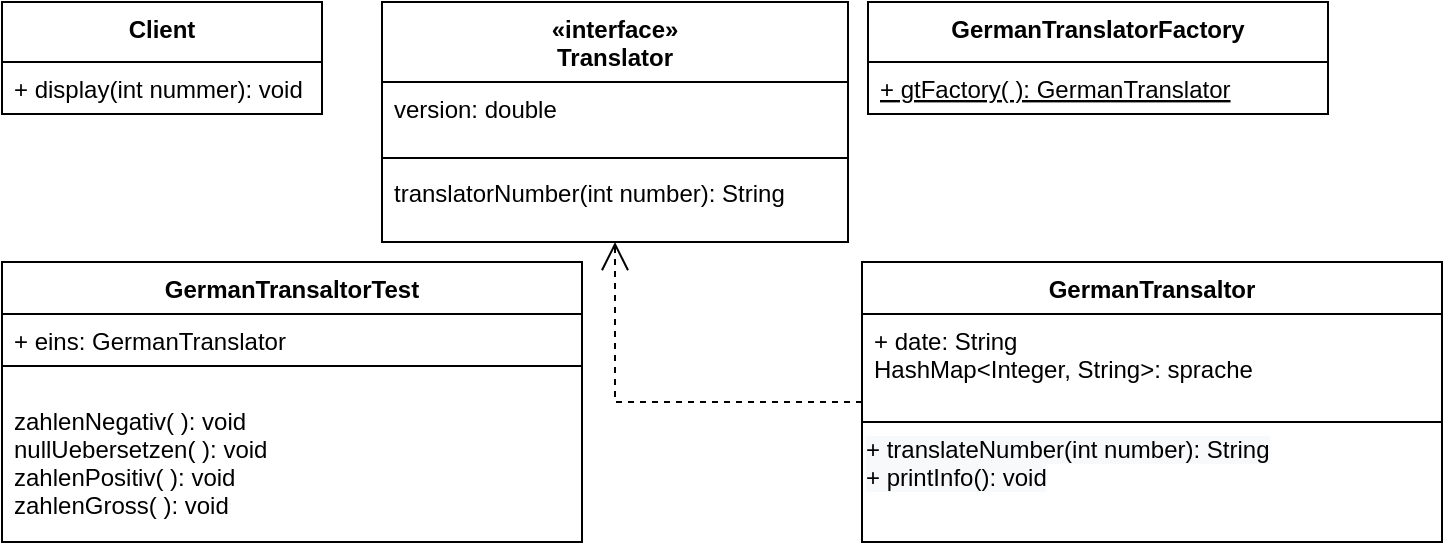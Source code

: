 <mxfile version="15.4.0" type="device"><diagram id="C5RBs43oDa-KdzZeNtuy" name="Page-1"><mxGraphModel dx="900" dy="672" grid="1" gridSize="10" guides="1" tooltips="1" connect="1" arrows="1" fold="1" page="1" pageScale="1" pageWidth="827" pageHeight="1169" math="0" shadow="0"><root><mxCell id="WIyWlLk6GJQsqaUBKTNV-0"/><mxCell id="WIyWlLk6GJQsqaUBKTNV-1" parent="WIyWlLk6GJQsqaUBKTNV-0"/><mxCell id="oO9jyGa-mvsG9WFdVKnU-0" value="Client" style="swimlane;fontStyle=1;align=center;verticalAlign=top;childLayout=stackLayout;horizontal=1;startSize=30;horizontalStack=0;resizeParent=1;resizeParentMax=0;resizeLast=0;collapsible=1;marginBottom=0;" parent="WIyWlLk6GJQsqaUBKTNV-1" vertex="1"><mxGeometry x="10" y="40" width="160" height="56" as="geometry"/></mxCell><mxCell id="oO9jyGa-mvsG9WFdVKnU-3" value="+ display(int nummer): void" style="text;strokeColor=none;fillColor=none;align=left;verticalAlign=top;spacingLeft=4;spacingRight=4;overflow=hidden;rotatable=0;points=[[0,0.5],[1,0.5]];portConstraint=eastwest;" parent="oO9jyGa-mvsG9WFdVKnU-0" vertex="1"><mxGeometry y="30" width="160" height="26" as="geometry"/></mxCell><mxCell id="oO9jyGa-mvsG9WFdVKnU-4" value="GermanTransaltor" style="swimlane;fontStyle=1;align=center;verticalAlign=top;childLayout=stackLayout;horizontal=1;startSize=26;horizontalStack=0;resizeParent=1;resizeParentMax=0;resizeLast=0;collapsible=1;marginBottom=0;" parent="WIyWlLk6GJQsqaUBKTNV-1" vertex="1"><mxGeometry x="440" y="170" width="290" height="140" as="geometry"><mxRectangle x="430" y="310" width="140" height="26" as="alternateBounds"/></mxGeometry></mxCell><mxCell id="oO9jyGa-mvsG9WFdVKnU-5" value="+ date: String&#10;HashMap&lt;Integer, String&gt;: sprache" style="text;strokeColor=none;fillColor=none;align=left;verticalAlign=top;spacingLeft=4;spacingRight=4;overflow=hidden;rotatable=0;points=[[0,0.5],[1,0.5]];portConstraint=eastwest;" parent="oO9jyGa-mvsG9WFdVKnU-4" vertex="1"><mxGeometry y="26" width="290" height="54" as="geometry"/></mxCell><mxCell id="T2OeX5cTNSSKg-_ktTFu-19" value="&lt;span style=&quot;color: rgb(0 , 0 , 0) ; font-family: &amp;#34;helvetica&amp;#34; ; font-size: 12px ; font-style: normal ; font-weight: 400 ; letter-spacing: normal ; text-align: left ; text-indent: 0px ; text-transform: none ; word-spacing: 0px ; background-color: rgb(248 , 249 , 250) ; display: inline ; float: none&quot;&gt;+ translateNumber(int number): String&lt;/span&gt;&lt;br style=&quot;padding: 0px ; margin: 0px ; color: rgb(0 , 0 , 0) ; font-family: &amp;#34;helvetica&amp;#34; ; font-size: 12px ; font-style: normal ; font-weight: 400 ; letter-spacing: normal ; text-align: left ; text-indent: 0px ; text-transform: none ; word-spacing: 0px ; background-color: rgb(248 , 249 , 250)&quot;&gt;&lt;span style=&quot;color: rgb(0 , 0 , 0) ; font-family: &amp;#34;helvetica&amp;#34; ; font-size: 12px ; font-style: normal ; font-weight: 400 ; letter-spacing: normal ; text-align: left ; text-indent: 0px ; text-transform: none ; word-spacing: 0px ; background-color: rgb(248 , 249 , 250) ; display: inline ; float: none&quot;&gt;+ printInfo(): void&lt;/span&gt;" style="text;whiteSpace=wrap;html=1;strokeColor=default;" parent="oO9jyGa-mvsG9WFdVKnU-4" vertex="1"><mxGeometry y="80" width="290" height="60" as="geometry"/></mxCell><mxCell id="oO9jyGa-mvsG9WFdVKnU-14" value="GermanTranslatorFactory" style="swimlane;fontStyle=1;align=center;verticalAlign=top;childLayout=stackLayout;horizontal=1;startSize=30;horizontalStack=0;resizeParent=1;resizeParentMax=0;resizeLast=0;collapsible=1;marginBottom=0;" parent="WIyWlLk6GJQsqaUBKTNV-1" vertex="1"><mxGeometry x="443" y="40" width="230" height="56" as="geometry"/></mxCell><mxCell id="oO9jyGa-mvsG9WFdVKnU-15" value="+ gtFactory( ): GermanTranslator" style="text;strokeColor=none;fillColor=none;align=left;verticalAlign=top;spacingLeft=4;spacingRight=4;overflow=hidden;rotatable=0;points=[[0,0.5],[1,0.5]];portConstraint=eastwest;underline=true;fontStyle=4" parent="oO9jyGa-mvsG9WFdVKnU-14" vertex="1"><mxGeometry y="30" width="230" height="26" as="geometry"/></mxCell><mxCell id="oO9jyGa-mvsG9WFdVKnU-17" value="GermanTransaltorTest" style="swimlane;fontStyle=1;align=center;verticalAlign=top;childLayout=stackLayout;horizontal=1;startSize=26;horizontalStack=0;resizeParent=1;resizeParentMax=0;resizeLast=0;collapsible=1;marginBottom=0;" parent="WIyWlLk6GJQsqaUBKTNV-1" vertex="1"><mxGeometry x="10" y="170" width="290" height="140" as="geometry"><mxRectangle x="430" y="310" width="140" height="26" as="alternateBounds"/></mxGeometry></mxCell><mxCell id="T2OeX5cTNSSKg-_ktTFu-15" value="+ eins: GermanTranslator" style="text;strokeColor=none;fillColor=none;align=left;verticalAlign=top;spacingLeft=4;spacingRight=4;overflow=hidden;rotatable=0;points=[[0,0.5],[1,0.5]];portConstraint=eastwest;underline=true;fontStyle=0" parent="oO9jyGa-mvsG9WFdVKnU-17" vertex="1"><mxGeometry y="26" width="290" height="26" as="geometry"/></mxCell><mxCell id="oO9jyGa-mvsG9WFdVKnU-18" value="&#10;zahlenNegativ( ): void&#10;nullUebersetzen( ): void&#10;zahlenPositiv( ): void&#10;zahlenGross( ): void" style="text;strokeColor=default;fillColor=none;align=left;verticalAlign=top;spacingLeft=4;spacingRight=4;overflow=hidden;rotatable=0;points=[[0,0.5],[1,0.5]];portConstraint=eastwest;" parent="oO9jyGa-mvsG9WFdVKnU-17" vertex="1"><mxGeometry y="52" width="290" height="88" as="geometry"/></mxCell><mxCell id="T2OeX5cTNSSKg-_ktTFu-7" value="«interface»&#10;Translator" style="swimlane;fontStyle=1;align=center;verticalAlign=top;childLayout=stackLayout;horizontal=1;startSize=40;horizontalStack=0;resizeParent=1;resizeParentMax=0;resizeLast=0;collapsible=1;marginBottom=0;" parent="WIyWlLk6GJQsqaUBKTNV-1" vertex="1"><mxGeometry x="200" y="40" width="233" height="120" as="geometry"/></mxCell><mxCell id="T2OeX5cTNSSKg-_ktTFu-8" value="version: double" style="text;strokeColor=none;fillColor=none;align=left;verticalAlign=top;spacingLeft=4;spacingRight=4;overflow=hidden;rotatable=0;points=[[0,0.5],[1,0.5]];portConstraint=eastwest;" parent="T2OeX5cTNSSKg-_ktTFu-7" vertex="1"><mxGeometry y="40" width="233" height="34" as="geometry"/></mxCell><mxCell id="T2OeX5cTNSSKg-_ktTFu-11" value="" style="line;strokeWidth=1;fillColor=none;align=left;verticalAlign=middle;spacingTop=-1;spacingLeft=3;spacingRight=3;rotatable=0;labelPosition=right;points=[];portConstraint=eastwest;" parent="T2OeX5cTNSSKg-_ktTFu-7" vertex="1"><mxGeometry y="74" width="233" height="8" as="geometry"/></mxCell><mxCell id="T2OeX5cTNSSKg-_ktTFu-10" value="translatorNumber(int number): String" style="text;strokeColor=none;fillColor=none;align=left;verticalAlign=top;spacingLeft=4;spacingRight=4;overflow=hidden;rotatable=0;points=[[0,0.5],[1,0.5]];portConstraint=eastwest;" parent="T2OeX5cTNSSKg-_ktTFu-7" vertex="1"><mxGeometry y="82" width="233" height="38" as="geometry"/></mxCell><mxCell id="T2OeX5cTNSSKg-_ktTFu-12" value="" style="endArrow=open;endSize=12;dashed=1;html=1;rounded=0;edgeStyle=orthogonalEdgeStyle;" parent="WIyWlLk6GJQsqaUBKTNV-1" source="oO9jyGa-mvsG9WFdVKnU-4" target="T2OeX5cTNSSKg-_ktTFu-7" edge="1"><mxGeometry width="160" relative="1" as="geometry"><mxPoint x="550" y="100" as="sourcePoint"/><mxPoint x="710" y="100" as="targetPoint"/></mxGeometry></mxCell></root></mxGraphModel></diagram></mxfile>